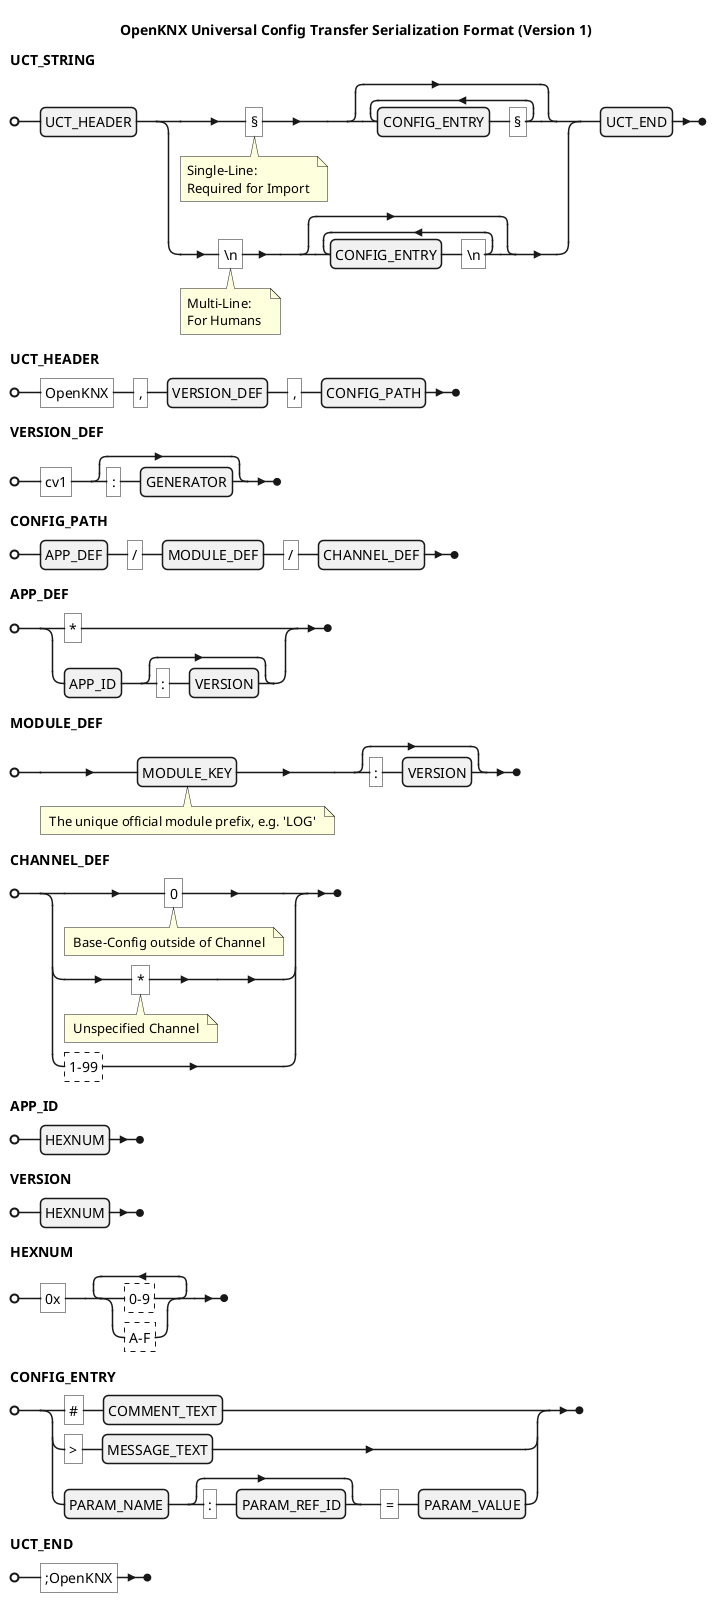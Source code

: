 @startebnf

title OpenKNX Universal Config Transfer Serialization Format (Version 1)

UCT_STRING = UCT_HEADER, ("§" (*Single-Line:\nRequired for Import *), {CONFIG_ENTRY, "§"} | "\n" (*Multi-Line:\nFor Humans *), {CONFIG_ENTRY, "\n"}), UCT_END;

UCT_HEADER = "OpenKNX", ",", VERSION_DEF, ",", CONFIG_PATH;

VERSION_DEF = "cv1", [ ":", GENERATOR];

CONFIG_PATH = APP_DEF, "/", MODULE_DEF, "/", CHANNEL_DEF;


' APP_DEF = ( "*" | APP_ID, [":", [VERSION] , [ ":" , APP_NAME ](* Not yet included *)] );
APP_DEF = ( "*" | APP_ID, [":", VERSION] );

MODULE_DEF = MODULE_KEY (* The unique official module prefix, e.g. 'LOG' *), [":", VERSION];

CHANNEL_DEF = ("0" (* Base-Config outside of Channel *) | "*" (* Unspecified Channel *) | ?1-99?);

APP_ID  = HEXNUM;

' VERSION = ( SEMVER | DECVER | HEXNUM);
VERSION = HEXNUM;



HEXNUM = "0x" , {(?0-9? | ?A-F?)}-;

CONFIG_ENTRY = ( '#', COMMENT_TEXT | '>', MESSAGE_TEXT | PARAM_NAME, [":", PARAM_REF_ID], "=", PARAM_VALUE );

UCT_END = ";OpenKNX";

/'
digit-excluding-zero = "1" | "2" | "3" | "4" | "5" | "6" | "7" | "8" | "9";
digit                = "0" | digit-excluding-zero;
'/

@endyaml